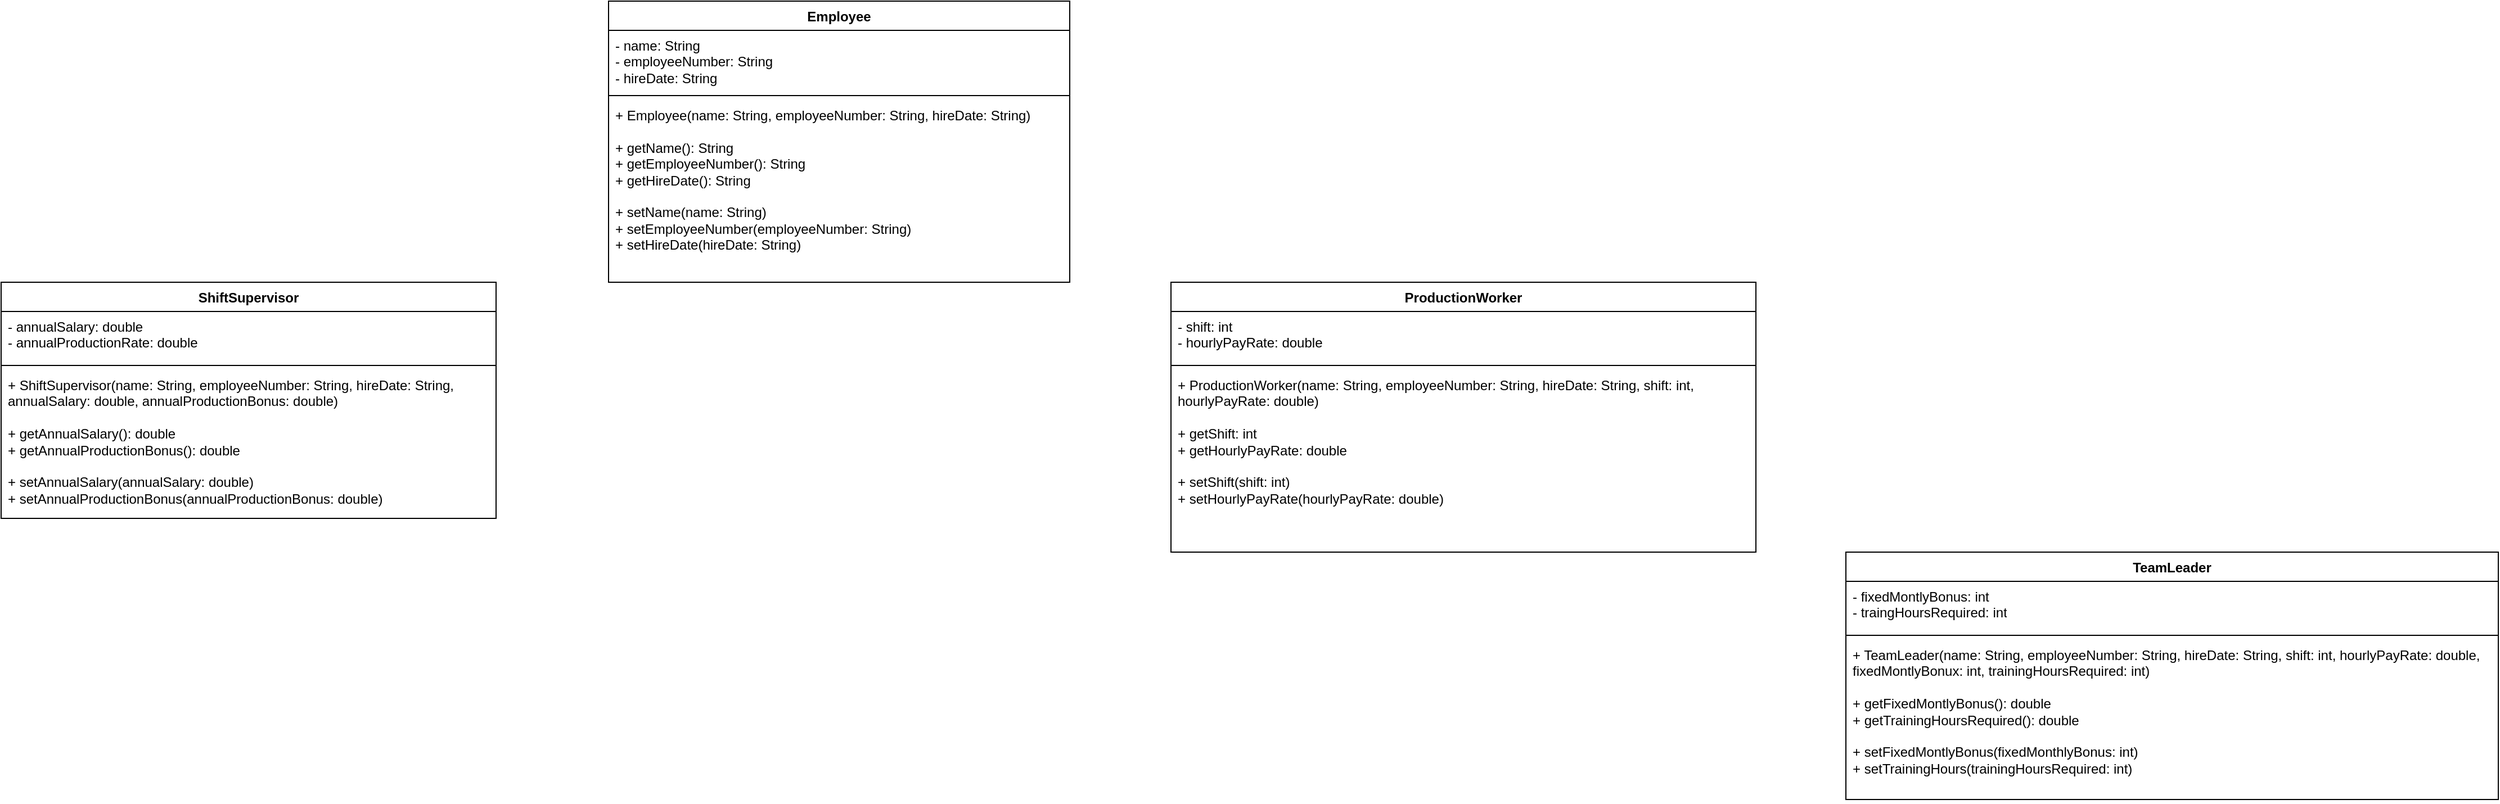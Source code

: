 <mxfile version="24.7.1" type="github">
  <diagram name="Page-1" id="X8k1iSlAs_I5s1KEsuCr">
    <mxGraphModel dx="2387" dy="1633" grid="1" gridSize="10" guides="1" tooltips="1" connect="1" arrows="1" fold="1" page="0" pageScale="1" pageWidth="827" pageHeight="1169" math="0" shadow="0">
      <root>
        <mxCell id="0" />
        <mxCell id="1" parent="0" />
        <mxCell id="nrs37uHz-20d6Hq1ExjB-5" value="Employee" style="swimlane;fontStyle=1;align=center;verticalAlign=top;childLayout=stackLayout;horizontal=1;startSize=26;horizontalStack=0;resizeParent=1;resizeParentMax=0;resizeLast=0;collapsible=1;marginBottom=0;whiteSpace=wrap;html=1;" vertex="1" parent="1">
          <mxGeometry x="-180" y="430" width="410" height="250" as="geometry" />
        </mxCell>
        <mxCell id="nrs37uHz-20d6Hq1ExjB-6" value="&lt;div&gt;- name: String&lt;/div&gt;&lt;div&gt;- employeeNumber: String&lt;/div&gt;&lt;div&gt;- hireDate: String&lt;br&gt;&lt;/div&gt;" style="text;strokeColor=none;fillColor=none;align=left;verticalAlign=top;spacingLeft=4;spacingRight=4;overflow=hidden;rotatable=0;points=[[0,0.5],[1,0.5]];portConstraint=eastwest;whiteSpace=wrap;html=1;" vertex="1" parent="nrs37uHz-20d6Hq1ExjB-5">
          <mxGeometry y="26" width="410" height="54" as="geometry" />
        </mxCell>
        <mxCell id="nrs37uHz-20d6Hq1ExjB-7" value="" style="line;strokeWidth=1;fillColor=none;align=left;verticalAlign=middle;spacingTop=-1;spacingLeft=3;spacingRight=3;rotatable=0;labelPosition=right;points=[];portConstraint=eastwest;strokeColor=inherit;" vertex="1" parent="nrs37uHz-20d6Hq1ExjB-5">
          <mxGeometry y="80" width="410" height="8" as="geometry" />
        </mxCell>
        <mxCell id="nrs37uHz-20d6Hq1ExjB-8" value="&lt;div&gt;+ Employee(name: String, employeeNumber: String, hireDate: String)&lt;br&gt;&lt;/div&gt;&lt;div&gt;&lt;br&gt;&lt;/div&gt;&lt;div&gt;+ getName(): String&lt;/div&gt;&lt;div&gt;+ getEmployeeNumber(): String&lt;/div&gt;&lt;div&gt;+ getHireDate(): String&lt;br&gt;&lt;/div&gt;&lt;div&gt;&lt;br&gt;&lt;/div&gt;&lt;div&gt;+ setName(name: String)&lt;/div&gt;&lt;div&gt;+ setEmployeeNumber(employeeNumber: String)&lt;/div&gt;&lt;div&gt;+ setHireDate(hireDate: String)&lt;br&gt;&lt;/div&gt;&lt;div&gt;&lt;br&gt;&lt;/div&gt;" style="text;strokeColor=none;fillColor=none;align=left;verticalAlign=top;spacingLeft=4;spacingRight=4;overflow=hidden;rotatable=0;points=[[0,0.5],[1,0.5]];portConstraint=eastwest;whiteSpace=wrap;html=1;" vertex="1" parent="nrs37uHz-20d6Hq1ExjB-5">
          <mxGeometry y="88" width="410" height="162" as="geometry" />
        </mxCell>
        <mxCell id="nrs37uHz-20d6Hq1ExjB-9" value="ProductionWorker" style="swimlane;fontStyle=1;align=center;verticalAlign=top;childLayout=stackLayout;horizontal=1;startSize=26;horizontalStack=0;resizeParent=1;resizeParentMax=0;resizeLast=0;collapsible=1;marginBottom=0;whiteSpace=wrap;html=1;" vertex="1" parent="1">
          <mxGeometry x="320" y="680" width="520" height="240" as="geometry" />
        </mxCell>
        <mxCell id="nrs37uHz-20d6Hq1ExjB-10" value="&lt;div&gt;- shift: int&lt;/div&gt;&lt;div&gt;- hourlyPayRate: double&lt;br&gt;&lt;/div&gt;" style="text;strokeColor=none;fillColor=none;align=left;verticalAlign=top;spacingLeft=4;spacingRight=4;overflow=hidden;rotatable=0;points=[[0,0.5],[1,0.5]];portConstraint=eastwest;whiteSpace=wrap;html=1;" vertex="1" parent="nrs37uHz-20d6Hq1ExjB-9">
          <mxGeometry y="26" width="520" height="44" as="geometry" />
        </mxCell>
        <mxCell id="nrs37uHz-20d6Hq1ExjB-11" value="" style="line;strokeWidth=1;fillColor=none;align=left;verticalAlign=middle;spacingTop=-1;spacingLeft=3;spacingRight=3;rotatable=0;labelPosition=right;points=[];portConstraint=eastwest;strokeColor=inherit;" vertex="1" parent="nrs37uHz-20d6Hq1ExjB-9">
          <mxGeometry y="70" width="520" height="8" as="geometry" />
        </mxCell>
        <mxCell id="nrs37uHz-20d6Hq1ExjB-12" value="&lt;div&gt;+ ProductionWorker(name: String, employeeNumber: String, hireDate: String, shift: int, hourlyPayRate: double)&lt;/div&gt;&lt;div&gt;&lt;br&gt;&lt;/div&gt;&lt;div&gt;+ getShift: int&lt;/div&gt;&lt;div&gt;+ getHourlyPayRate: double&lt;/div&gt;&lt;div&gt;&lt;br&gt;&lt;/div&gt;&lt;div&gt;+ setShift(shift: int)&lt;/div&gt;&lt;div&gt;+ setHourlyPayRate(hourlyPayRate: double)&lt;br&gt;&lt;/div&gt;" style="text;strokeColor=none;fillColor=none;align=left;verticalAlign=top;spacingLeft=4;spacingRight=4;overflow=hidden;rotatable=0;points=[[0,0.5],[1,0.5]];portConstraint=eastwest;whiteSpace=wrap;html=1;" vertex="1" parent="nrs37uHz-20d6Hq1ExjB-9">
          <mxGeometry y="78" width="520" height="162" as="geometry" />
        </mxCell>
        <mxCell id="nrs37uHz-20d6Hq1ExjB-13" value="ShiftSupervisor" style="swimlane;fontStyle=1;align=center;verticalAlign=top;childLayout=stackLayout;horizontal=1;startSize=26;horizontalStack=0;resizeParent=1;resizeParentMax=0;resizeLast=0;collapsible=1;marginBottom=0;whiteSpace=wrap;html=1;" vertex="1" parent="1">
          <mxGeometry x="-720" y="680" width="440" height="210" as="geometry" />
        </mxCell>
        <mxCell id="nrs37uHz-20d6Hq1ExjB-14" value="&lt;div&gt;- annualSalary: double&lt;/div&gt;&lt;div&gt;- annualProductionRate: double&lt;br&gt;&lt;/div&gt;" style="text;strokeColor=none;fillColor=none;align=left;verticalAlign=top;spacingLeft=4;spacingRight=4;overflow=hidden;rotatable=0;points=[[0,0.5],[1,0.5]];portConstraint=eastwest;whiteSpace=wrap;html=1;" vertex="1" parent="nrs37uHz-20d6Hq1ExjB-13">
          <mxGeometry y="26" width="440" height="44" as="geometry" />
        </mxCell>
        <mxCell id="nrs37uHz-20d6Hq1ExjB-15" value="" style="line;strokeWidth=1;fillColor=none;align=left;verticalAlign=middle;spacingTop=-1;spacingLeft=3;spacingRight=3;rotatable=0;labelPosition=right;points=[];portConstraint=eastwest;strokeColor=inherit;" vertex="1" parent="nrs37uHz-20d6Hq1ExjB-13">
          <mxGeometry y="70" width="440" height="8" as="geometry" />
        </mxCell>
        <mxCell id="nrs37uHz-20d6Hq1ExjB-16" value="&lt;div&gt;+ ShiftSupervisor(name: String, employeeNumber: String, hireDate: String, annualSalary: double, annualProductionBonus: double)&lt;/div&gt;&lt;div&gt;&lt;br&gt;&lt;/div&gt;&lt;div&gt;+ getAnnualSalary(): double&lt;/div&gt;&lt;div&gt;+ getAnnualProductionBonus(): double&lt;/div&gt;&lt;div&gt;&lt;br&gt;&lt;/div&gt;&lt;div&gt;+ setAnnualSalary(annualSalary: double)&lt;/div&gt;&lt;div&gt;+ setAnnualProductionBonus(annualProductionBonus: double)&lt;br&gt;&lt;/div&gt;" style="text;strokeColor=none;fillColor=none;align=left;verticalAlign=top;spacingLeft=4;spacingRight=4;overflow=hidden;rotatable=0;points=[[0,0.5],[1,0.5]];portConstraint=eastwest;whiteSpace=wrap;html=1;" vertex="1" parent="nrs37uHz-20d6Hq1ExjB-13">
          <mxGeometry y="78" width="440" height="132" as="geometry" />
        </mxCell>
        <mxCell id="nrs37uHz-20d6Hq1ExjB-17" value="TeamLeader" style="swimlane;fontStyle=1;align=center;verticalAlign=top;childLayout=stackLayout;horizontal=1;startSize=26;horizontalStack=0;resizeParent=1;resizeParentMax=0;resizeLast=0;collapsible=1;marginBottom=0;whiteSpace=wrap;html=1;" vertex="1" parent="1">
          <mxGeometry x="920" y="920" width="580" height="220" as="geometry" />
        </mxCell>
        <mxCell id="nrs37uHz-20d6Hq1ExjB-18" value="&lt;div&gt;- fixedMontlyBonus: int&lt;/div&gt;&lt;div&gt;- traingHoursRequired: int&lt;br&gt;&lt;/div&gt;" style="text;strokeColor=none;fillColor=none;align=left;verticalAlign=top;spacingLeft=4;spacingRight=4;overflow=hidden;rotatable=0;points=[[0,0.5],[1,0.5]];portConstraint=eastwest;whiteSpace=wrap;html=1;" vertex="1" parent="nrs37uHz-20d6Hq1ExjB-17">
          <mxGeometry y="26" width="580" height="44" as="geometry" />
        </mxCell>
        <mxCell id="nrs37uHz-20d6Hq1ExjB-19" value="" style="line;strokeWidth=1;fillColor=none;align=left;verticalAlign=middle;spacingTop=-1;spacingLeft=3;spacingRight=3;rotatable=0;labelPosition=right;points=[];portConstraint=eastwest;strokeColor=inherit;" vertex="1" parent="nrs37uHz-20d6Hq1ExjB-17">
          <mxGeometry y="70" width="580" height="8" as="geometry" />
        </mxCell>
        <mxCell id="nrs37uHz-20d6Hq1ExjB-20" value="&lt;div&gt;+ TeamLeader(name: String, employeeNumber: String, hireDate: String, shift: int, hourlyPayRate: double, fixedMontlyBonux: int, trainingHoursRequired: int)&lt;/div&gt;&lt;div&gt;&lt;br&gt;&lt;/div&gt;&lt;div&gt;+ getFixedMontlyBonus(): double&lt;/div&gt;&lt;div&gt;+ getTrainingHoursRequired(): double&lt;/div&gt;&lt;div&gt;&lt;br&gt;&lt;/div&gt;&lt;div&gt;+ setFixedMontlyBonus(fixedMonthlyBonus: int)&lt;/div&gt;&lt;div&gt;+ setTrainingHours(trainingHoursRequired: int)&lt;br&gt;&lt;/div&gt;" style="text;strokeColor=none;fillColor=none;align=left;verticalAlign=top;spacingLeft=4;spacingRight=4;overflow=hidden;rotatable=0;points=[[0,0.5],[1,0.5]];portConstraint=eastwest;whiteSpace=wrap;html=1;" vertex="1" parent="nrs37uHz-20d6Hq1ExjB-17">
          <mxGeometry y="78" width="580" height="142" as="geometry" />
        </mxCell>
      </root>
    </mxGraphModel>
  </diagram>
</mxfile>
